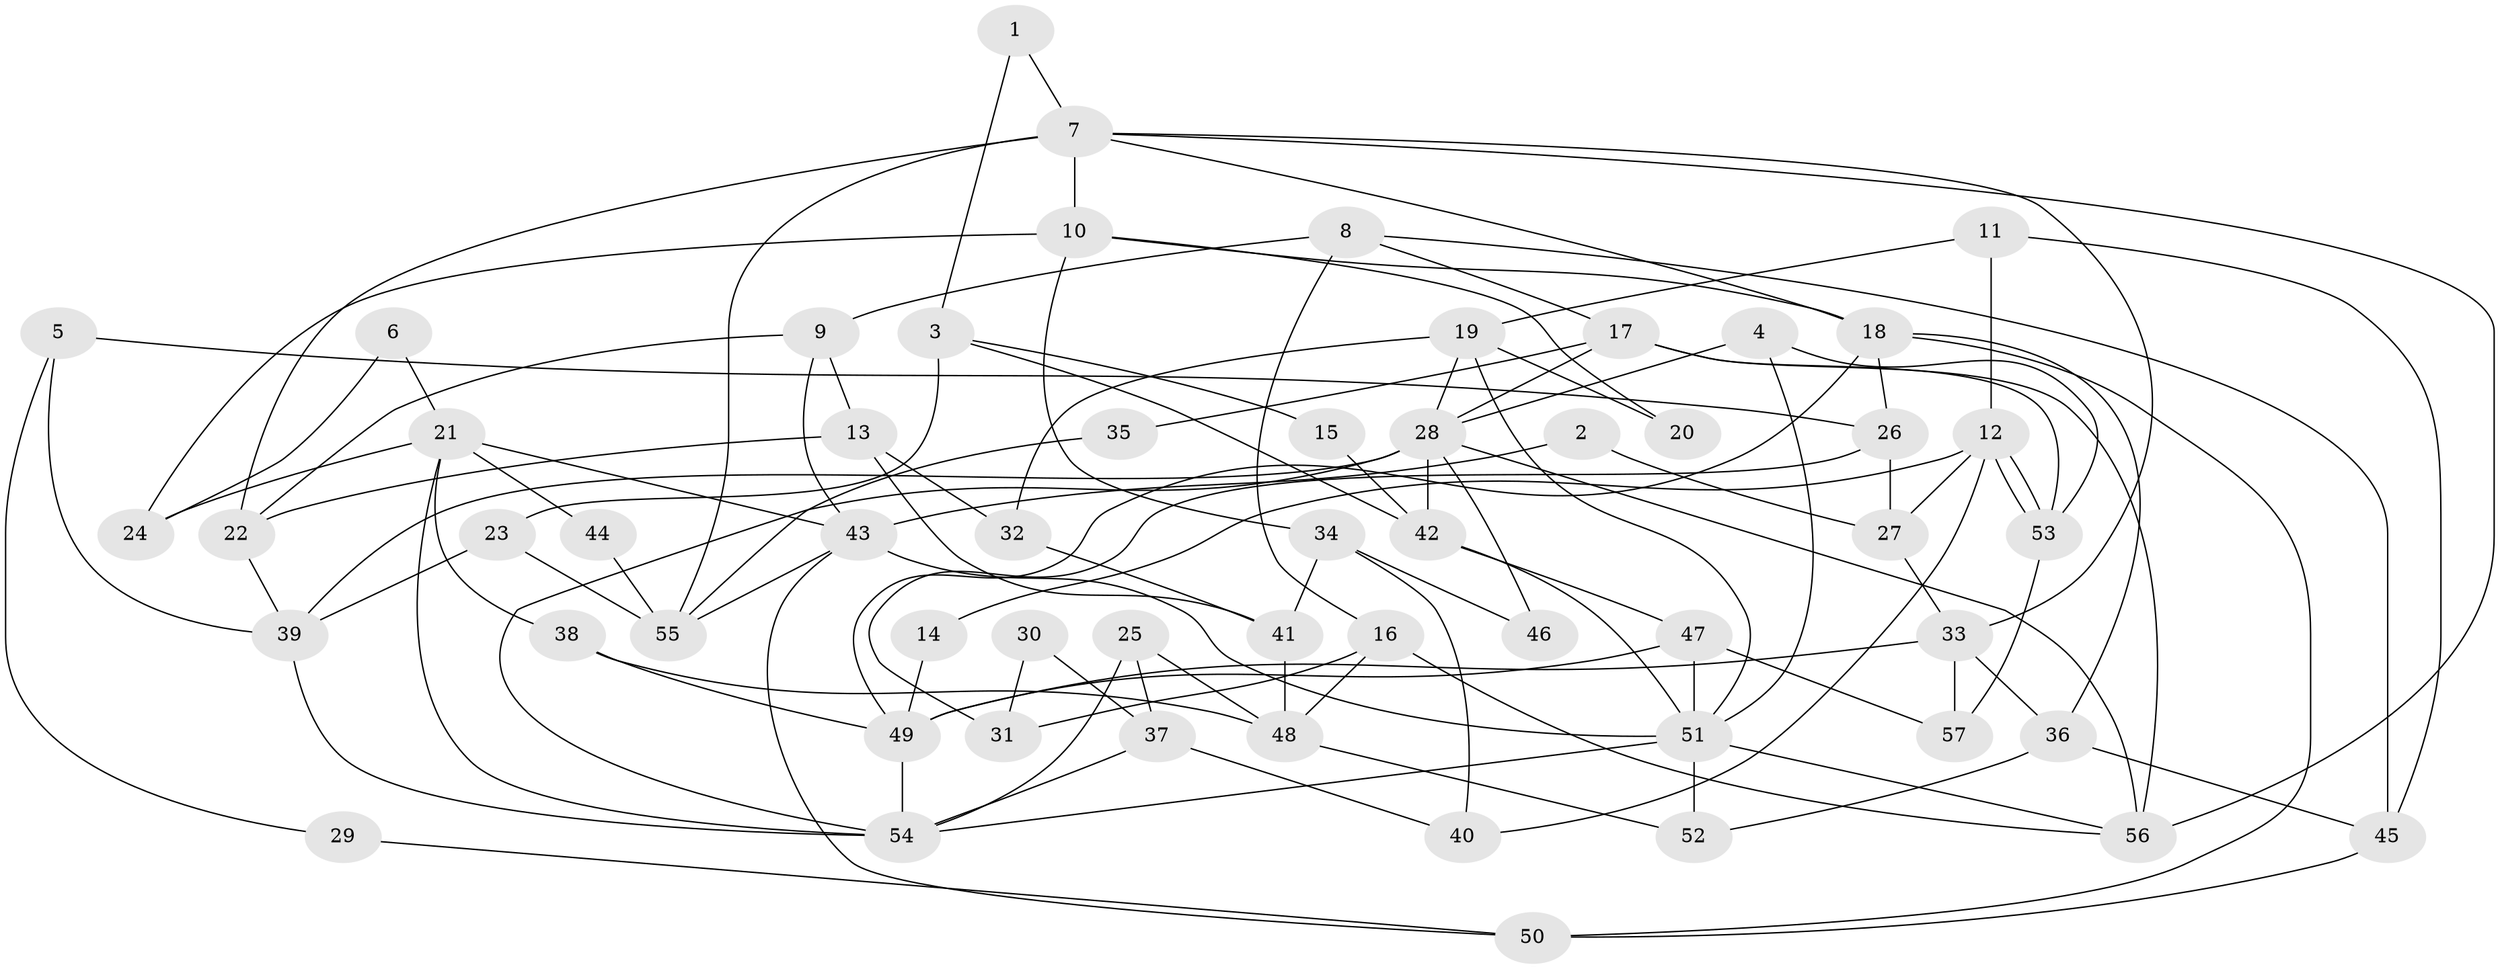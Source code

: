 // coarse degree distribution, {2: 0.20588235294117646, 5: 0.29411764705882354, 3: 0.23529411764705882, 8: 0.058823529411764705, 4: 0.058823529411764705, 6: 0.08823529411764706, 11: 0.029411764705882353, 7: 0.029411764705882353}
// Generated by graph-tools (version 1.1) at 2025/52/03/04/25 21:52:55]
// undirected, 57 vertices, 114 edges
graph export_dot {
graph [start="1"]
  node [color=gray90,style=filled];
  1;
  2;
  3;
  4;
  5;
  6;
  7;
  8;
  9;
  10;
  11;
  12;
  13;
  14;
  15;
  16;
  17;
  18;
  19;
  20;
  21;
  22;
  23;
  24;
  25;
  26;
  27;
  28;
  29;
  30;
  31;
  32;
  33;
  34;
  35;
  36;
  37;
  38;
  39;
  40;
  41;
  42;
  43;
  44;
  45;
  46;
  47;
  48;
  49;
  50;
  51;
  52;
  53;
  54;
  55;
  56;
  57;
  1 -- 3;
  1 -- 7;
  2 -- 43;
  2 -- 27;
  3 -- 42;
  3 -- 23;
  3 -- 15;
  4 -- 51;
  4 -- 28;
  4 -- 53;
  5 -- 26;
  5 -- 39;
  5 -- 29;
  6 -- 21;
  6 -- 24;
  7 -- 22;
  7 -- 56;
  7 -- 10;
  7 -- 18;
  7 -- 33;
  7 -- 55;
  8 -- 9;
  8 -- 17;
  8 -- 16;
  8 -- 45;
  9 -- 43;
  9 -- 13;
  9 -- 22;
  10 -- 18;
  10 -- 20;
  10 -- 24;
  10 -- 34;
  11 -- 45;
  11 -- 19;
  11 -- 12;
  12 -- 53;
  12 -- 53;
  12 -- 14;
  12 -- 27;
  12 -- 40;
  13 -- 41;
  13 -- 32;
  13 -- 22;
  14 -- 49;
  15 -- 42;
  16 -- 48;
  16 -- 31;
  16 -- 56;
  17 -- 28;
  17 -- 53;
  17 -- 35;
  17 -- 56;
  18 -- 49;
  18 -- 26;
  18 -- 36;
  18 -- 50;
  19 -- 51;
  19 -- 28;
  19 -- 20;
  19 -- 32;
  21 -- 43;
  21 -- 54;
  21 -- 24;
  21 -- 38;
  21 -- 44;
  22 -- 39;
  23 -- 39;
  23 -- 55;
  25 -- 48;
  25 -- 54;
  25 -- 37;
  26 -- 27;
  26 -- 31;
  27 -- 33;
  28 -- 56;
  28 -- 39;
  28 -- 42;
  28 -- 46;
  28 -- 54;
  29 -- 50;
  30 -- 31;
  30 -- 37;
  32 -- 41;
  33 -- 57;
  33 -- 36;
  33 -- 49;
  34 -- 40;
  34 -- 41;
  34 -- 46;
  35 -- 55;
  36 -- 45;
  36 -- 52;
  37 -- 54;
  37 -- 40;
  38 -- 49;
  38 -- 48;
  39 -- 54;
  41 -- 48;
  42 -- 51;
  42 -- 47;
  43 -- 51;
  43 -- 50;
  43 -- 55;
  44 -- 55;
  45 -- 50;
  47 -- 49;
  47 -- 51;
  47 -- 57;
  48 -- 52;
  49 -- 54;
  51 -- 56;
  51 -- 52;
  51 -- 54;
  53 -- 57;
}

